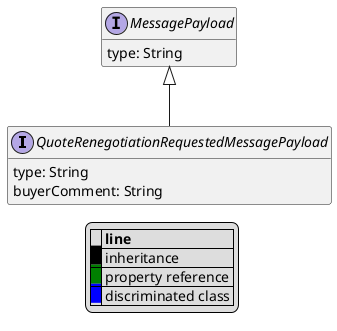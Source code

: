 @startuml

hide empty fields
hide empty methods
legend
|= |= line |
|<back:black>   </back>| inheritance |
|<back:green>   </back>| property reference |
|<back:blue>   </back>| discriminated class |
endlegend
interface QuoteRenegotiationRequestedMessagePayload [[QuoteRenegotiationRequestedMessagePayload.svg]] extends MessagePayload {
    type: String
    buyerComment: String
}
interface MessagePayload [[MessagePayload.svg]]  {
    type: String
}





@enduml
